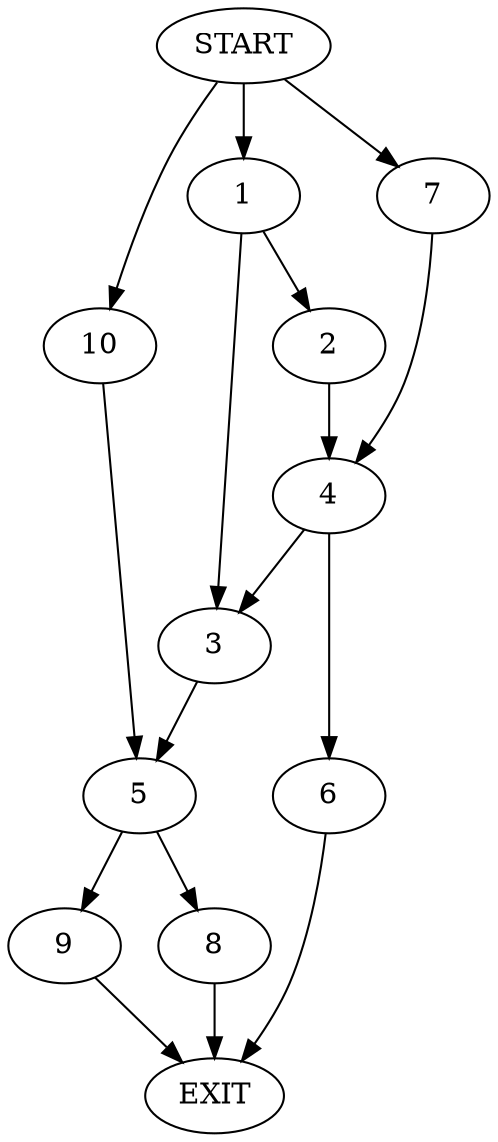 digraph {
0 [label="START"]
11 [label="EXIT"]
0 -> 1
1 -> 2
1 -> 3
2 -> 4
3 -> 5
4 -> 3
4 -> 6
0 -> 7
7 -> 4
6 -> 11
5 -> 8
5 -> 9
0 -> 10
10 -> 5
9 -> 11
8 -> 11
}
